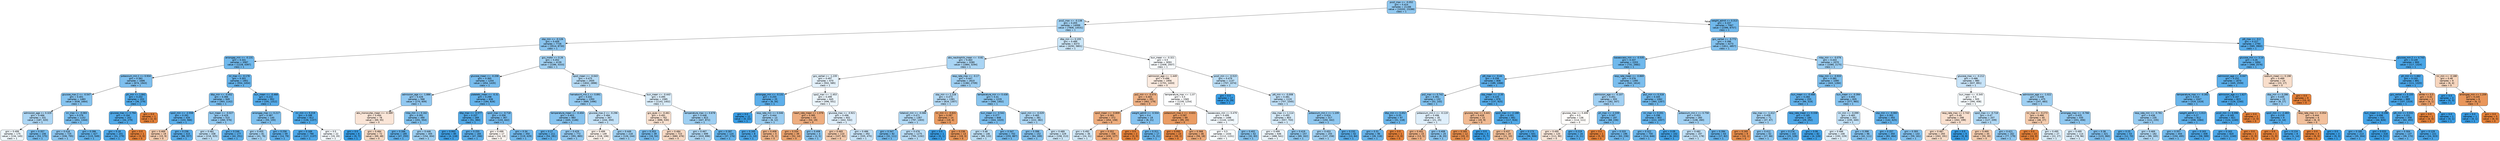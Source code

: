 digraph Tree {
node [shape=box, style="filled, rounded", color="black", fontname="helvetica"] ;
edge [fontname="helvetica"] ;
0 [label="pco2_max <= -0.052\ngini = 0.424\nsamples = 21166\nvalue = [10202, 23288]\nclass = 1", fillcolor="#90c8f0"] ;
1 [label="pco2_max <= -0.138\ngini = 0.455\nsamples = 14099\nvalue = [7806, 14531]\nclass = 1", fillcolor="#a3d2f3"] ;
0 -> 1 [labeldistance=2.5, labelangle=45, headlabel="True"] ;
2 [label="sbp_min <= -0.126\ngini = 0.409\nsamples = 7726\nvalue = [3514, 8730]\nclass = 1", fillcolor="#89c4ef"] ;
1 -> 2 ;
3 [label="aniongap_min <= -0.131\ngini = 0.341\nsamples = 3587\nvalue = [1228, 4397]\nclass = 1", fillcolor="#70b8ec"] ;
2 -> 3 ;
4 [label="potassium_min.1 <= 0.934\ngini = 0.382\nsamples = 1686\nvalue = [674, 1943]\nclass = 1", fillcolor="#7ebfee"] ;
3 -> 4 ;
5 [label="glucose_max.2 <= -0.547\ngini = 0.401\nsamples = 1483\nvalue = [638, 1664]\nclass = 1", fillcolor="#85c3ef"] ;
4 -> 5 ;
6 [label="admission_age <= 0.329\ngini = 0.466\nsamples = 331\nvalue = [187, 320]\nclass = 1", fillcolor="#add6f4"] ;
5 -> 6 ;
7 [label="gini = 0.499\nsamples = 175\nvalue = [134, 145]\nclass = 1", fillcolor="#f0f8fd"] ;
6 -> 7 ;
8 [label="gini = 0.357\nsamples = 156\nvalue = [53, 175]\nclass = 1", fillcolor="#75bbed"] ;
6 -> 8 ;
9 [label="inr_max <= -0.083\ngini = 0.376\nsamples = 1152\nvalue = [451, 1344]\nclass = 1", fillcolor="#7bbeee"] ;
5 -> 9 ;
10 [label="gini = 0.418\nsamples = 725\nvalue = [336, 795]\nclass = 1", fillcolor="#8dc6f0"] ;
9 -> 10 ;
11 [label="gini = 0.286\nsamples = 427\nvalue = [115, 549]\nclass = 1", fillcolor="#62b2ea"] ;
9 -> 11 ;
12 [label="ph_min <= 1.841\ngini = 0.202\nsamples = 203\nvalue = [36, 279]\nclass = 1", fillcolor="#53aae8"] ;
4 -> 12 ;
13 [label="glucose_max <= 2.794\ngini = 0.194\nsamples = 202\nvalue = [34, 279]\nclass = 1", fillcolor="#51a9e8"] ;
12 -> 13 ;
14 [label="gini = 0.18\nsamples = 201\nvalue = [31, 279]\nclass = 1", fillcolor="#4fa8e8"] ;
13 -> 14 ;
15 [label="gini = 0.0\nsamples = 1\nvalue = [3, 0]\nclass = 0", fillcolor="#e58139"] ;
13 -> 15 ;
16 [label="gini = 0.0\nsamples = 1\nvalue = [2, 0]\nclass = 0", fillcolor="#e58139"] ;
12 -> 16 ;
17 [label="inr_max <= -0.178\ngini = 0.301\nsamples = 1901\nvalue = [554, 2454]\nclass = 1", fillcolor="#66b3eb"] ;
3 -> 17 ;
18 [label="dbp_min <= -0.452\ngini = 0.366\nsamples = 949\nvalue = [363, 1142]\nclass = 1", fillcolor="#78bced"] ;
17 -> 18 ;
19 [label="spo2_min <= -2.558\ngini = 0.261\nsamples = 434\nvalue = [103, 566]\nclass = 1", fillcolor="#5dafea"] ;
18 -> 19 ;
20 [label="gini = 0.469\nsamples = 19\nvalue = [15, 9]\nclass = 0", fillcolor="#f5cdb0"] ;
19 -> 20 ;
21 [label="gini = 0.236\nsamples = 415\nvalue = [88, 557]\nclass = 1", fillcolor="#58ace9"] ;
19 -> 21 ;
22 [label="bun_mean <= -0.027\ngini = 0.429\nsamples = 515\nvalue = [260, 576]\nclass = 1", fillcolor="#92c9f1"] ;
18 -> 22 ;
23 [label="gini = 0.481\nsamples = 338\nvalue = [218, 325]\nclass = 1", fillcolor="#bedff6"] ;
22 -> 23 ;
24 [label="gini = 0.246\nsamples = 177\nvalue = [42, 251]\nclass = 1", fillcolor="#5aade9"] ;
22 -> 24 ;
25 [label="bun_mean <= -0.468\ngini = 0.222\nsamples = 952\nvalue = [191, 1312]\nclass = 1", fillcolor="#56abe9"] ;
17 -> 25 ;
26 [label="aniongap_max <= 0.217\ngini = 0.387\nsamples = 140\nvalue = [55, 155]\nclass = 1", fillcolor="#7fc0ee"] ;
25 -> 26 ;
27 [label="gini = 0.455\nsamples = 81\nvalue = [41, 76]\nclass = 1", fillcolor="#a4d2f3"] ;
26 -> 27 ;
28 [label="gini = 0.256\nsamples = 59\nvalue = [14, 79]\nclass = 1", fillcolor="#5caeea"] ;
26 -> 28 ;
29 [label="inr_min <= 5.219\ngini = 0.188\nsamples = 812\nvalue = [136, 1157]\nclass = 1", fillcolor="#50a9e8"] ;
25 -> 29 ;
30 [label="gini = 0.169\nsamples = 790\nvalue = [117, 1137]\nclass = 1", fillcolor="#4da7e8"] ;
29 -> 30 ;
31 [label="gini = 0.5\nsamples = 22\nvalue = [19, 20]\nclass = 1", fillcolor="#f5fafe"] ;
29 -> 31 ;
32 [label="gcs_motor <= 0.26\ngini = 0.452\nsamples = 4139\nvalue = [2286, 4333]\nclass = 1", fillcolor="#a1d1f3"] ;
2 -> 32 ;
33 [label="glucose_mean <= -0.206\ngini = 0.365\nsamples = 1204\nvalue = [454, 1435]\nclass = 1", fillcolor="#78bced"] ;
32 -> 33 ;
34 [label="admission_age <= -1.886\ngini = 0.426\nsamples = 568\nvalue = [270, 609]\nclass = 1", fillcolor="#91c8f1"] ;
33 -> 34 ;
35 [label="abs_monocytes_mean <= -0.389\ngini = 0.494\nsamples = 78\nvalue = [69, 55]\nclass = 0", fillcolor="#fae5d7"] ;
34 -> 35 ;
36 [label="gini = 0.0\nsamples = 6\nvalue = [0, 7]\nclass = 1", fillcolor="#399de5"] ;
35 -> 36 ;
37 [label="gini = 0.484\nsamples = 72\nvalue = [69, 48]\nclass = 0", fillcolor="#f7d9c3"] ;
35 -> 37 ;
38 [label="mbp_min <= 0.162\ngini = 0.391\nsamples = 490\nvalue = [201, 554]\nclass = 1", fillcolor="#81c1ee"] ;
34 -> 38 ;
39 [label="gini = 0.266\nsamples = 185\nvalue = [47, 250]\nclass = 1", fillcolor="#5eafea"] ;
38 -> 39 ;
40 [label="gini = 0.446\nsamples = 305\nvalue = [154, 304]\nclass = 1", fillcolor="#9dcff2"] ;
38 -> 40 ;
41 [label="platelets_mean <= -0.31\ngini = 0.298\nsamples = 636\nvalue = [184, 826]\nclass = 1", fillcolor="#65b3eb"] ;
33 -> 41 ;
42 [label="dbp_max <= -0.577\ngini = 0.207\nsamples = 269\nvalue = [51, 384]\nclass = 1", fillcolor="#53aae8"] ;
41 -> 42 ;
43 [label="gini = 0.063\nsamples = 85\nvalue = [4, 118]\nclass = 1", fillcolor="#40a0e6"] ;
42 -> 43 ;
44 [label="gini = 0.255\nsamples = 184\nvalue = [47, 266]\nclass = 1", fillcolor="#5caeea"] ;
42 -> 44 ;
45 [label="spo2_max <= -0.718\ngini = 0.356\nsamples = 367\nvalue = [133, 442]\nclass = 1", fillcolor="#75baed"] ;
41 -> 45 ;
46 [label="gini = 0.499\nsamples = 17\nvalue = [14, 13]\nclass = 0", fillcolor="#fdf6f1"] ;
45 -> 46 ;
47 [label="gini = 0.34\nsamples = 350\nvalue = [119, 429]\nclass = 1", fillcolor="#70b8ec"] ;
45 -> 47 ;
48 [label="spo2_mean <= -0.043\ngini = 0.475\nsamples = 2935\nvalue = [1832, 2898]\nclass = 1", fillcolor="#b6dbf5"] ;
32 -> 48 ;
49 [label="hematocrit_min.1 <= 0.891\ngini = 0.432\nsamples = 1350\nvalue = [689, 1496]\nclass = 1", fillcolor="#94caf1"] ;
48 -> 49 ;
50 [label="temperature_mean <= -0.404\ngini = 0.403\nsamples = 983\nvalue = [445, 1146]\nclass = 1", fillcolor="#86c3ef"] ;
49 -> 50 ;
51 [label="gini = 0.27\nsamples = 211\nvalue = [54, 281]\nclass = 1", fillcolor="#5fb0ea"] ;
50 -> 51 ;
52 [label="gini = 0.429\nsamples = 772\nvalue = [391, 865]\nclass = 1", fillcolor="#93c9f1"] ;
50 -> 52 ;
53 [label="glucose_max.2 <= -0.296\ngini = 0.484\nsamples = 367\nvalue = [244, 350]\nclass = 1", fillcolor="#c3e1f7"] ;
49 -> 53 ;
54 [label="gini = 0.499\nsamples = 149\nvalue = [118, 106]\nclass = 0", fillcolor="#fcf2eb"] ;
53 -> 54 ;
55 [label="gini = 0.449\nsamples = 218\nvalue = [126, 244]\nclass = 1", fillcolor="#9fd0f2"] ;
53 -> 55 ;
56 [label="bun_mean <= -0.443\ngini = 0.495\nsamples = 1585\nvalue = [1143, 1402]\nclass = 1", fillcolor="#daedfa"] ;
48 -> 56 ;
57 [label="gcs_eyes <= -0.461\ngini = 0.491\nsamples = 762\nvalue = [696, 530]\nclass = 0", fillcolor="#f9e1d0"] ;
56 -> 57 ;
58 [label="gini = 0.353\nsamples = 39\nvalue = [16, 54]\nclass = 1", fillcolor="#74baed"] ;
57 -> 58 ;
59 [label="gini = 0.484\nsamples = 723\nvalue = [680, 476]\nclass = 0", fillcolor="#f7d9c4"] ;
57 -> 59 ;
60 [label="temperature_max <= 0.678\ngini = 0.448\nsamples = 823\nvalue = [447, 872]\nclass = 1", fillcolor="#9ecff2"] ;
56 -> 60 ;
61 [label="gini = 0.467\nsamples = 699\nvalue = [410, 696]\nclass = 1", fillcolor="#aed7f4"] ;
60 -> 61 ;
62 [label="gini = 0.287\nsamples = 124\nvalue = [37, 176]\nclass = 1", fillcolor="#63b2ea"] ;
60 -> 62 ;
63 [label="dbp_min <= 0.155\ngini = 0.489\nsamples = 6373\nvalue = [4292, 5801]\nclass = 1", fillcolor="#cbe6f8"] ;
1 -> 63 ;
64 [label="abs_neutrophils_mean <= -0.82\ngini = 0.463\nsamples = 3280\nvalue = [1884, 3294]\nclass = 1", fillcolor="#aad5f4"] ;
63 -> 64 ;
65 [label="gcs_verbal <= -1.235\ngini = 0.497\nsamples = 670\nvalue = [502, 585]\nclass = 1", fillcolor="#e3f1fb"] ;
64 -> 65 ;
66 [label="aniongap_min <= -0.131\ngini = 0.255\nsamples = 25\nvalue = [6, 34]\nclass = 1", fillcolor="#5caeea"] ;
65 -> 66 ;
67 [label="gini = 0.0\nsamples = 12\nvalue = [0, 22]\nclass = 1", fillcolor="#399de5"] ;
66 -> 67 ;
68 [label="resp_rate_min <= 0.046\ngini = 0.444\nsamples = 13\nvalue = [6, 12]\nclass = 1", fillcolor="#9ccef2"] ;
66 -> 68 ;
69 [label="gini = 0.165\nsamples = 8\nvalue = [1, 10]\nclass = 1", fillcolor="#4da7e8"] ;
68 -> 69 ;
70 [label="gini = 0.408\nsamples = 5\nvalue = [5, 2]\nclass = 0", fillcolor="#efb388"] ;
68 -> 70 ;
71 [label="spo2_max <= -1.453\ngini = 0.499\nsamples = 645\nvalue = [496, 551]\nclass = 1", fillcolor="#ebf5fc"] ;
65 -> 71 ;
72 [label="heart_rate_mean <= 1.076\ngini = 0.385\nsamples = 43\nvalue = [54, 19]\nclass = 0", fillcolor="#eead7f"] ;
71 -> 72 ;
73 [label="gini = 0.334\nsamples = 39\nvalue = [52, 14]\nclass = 0", fillcolor="#eca36e"] ;
72 -> 73 ;
74 [label="gini = 0.408\nsamples = 4\nvalue = [2, 5]\nclass = 1", fillcolor="#88c4ef"] ;
72 -> 74 ;
75 [label="glucose_max <= -0.921\ngini = 0.496\nsamples = 602\nvalue = [442, 532]\nclass = 1", fillcolor="#deeefb"] ;
71 -> 75 ;
76 [label="gini = 0.465\nsamples = 110\nvalue = [107, 62]\nclass = 0", fillcolor="#f4caac"] ;
75 -> 76 ;
77 [label="gini = 0.486\nsamples = 492\nvalue = [335, 470]\nclass = 1", fillcolor="#c6e3f8"] ;
75 -> 77 ;
78 [label="resp_rate_max <= -0.17\ngini = 0.447\nsamples = 2610\nvalue = [1382, 2709]\nclass = 1", fillcolor="#9ecff2"] ;
64 -> 78 ;
79 [label="sbp_min <= 2.228\ngini = 0.473\nsamples = 1381\nvalue = [816, 1307]\nclass = 1", fillcolor="#b5daf5"] ;
78 -> 79 ;
80 [label="totalco2_min <= -0.086\ngini = 0.471\nsamples = 1367\nvalue = [797, 1303]\nclass = 1", fillcolor="#b2d9f5"] ;
79 -> 80 ;
81 [label="gini = 0.347\nsamples = 92\nvalue = [32, 111]\nclass = 1", fillcolor="#72b9ec"] ;
80 -> 81 ;
82 [label="gini = 0.476\nsamples = 1275\nvalue = [765, 1192]\nclass = 1", fillcolor="#b8dcf6"] ;
80 -> 82 ;
83 [label="inr_min <= -0.631\ngini = 0.287\nsamples = 14\nvalue = [19, 4]\nclass = 0", fillcolor="#ea9c63"] ;
79 -> 83 ;
84 [label="gini = 0.0\nsamples = 1\nvalue = [0, 1]\nclass = 1", fillcolor="#399de5"] ;
83 -> 84 ;
85 [label="gini = 0.236\nsamples = 13\nvalue = [19, 3]\nclass = 0", fillcolor="#e99558"] ;
83 -> 85 ;
86 [label="temperature_min <= 0.438\ngini = 0.41\nsamples = 1229\nvalue = [566, 1402]\nclass = 1", fillcolor="#89c5ef"] ;
78 -> 86 ;
87 [label="bun_mean <= -0.541\ngini = 0.377\nsamples = 848\nvalue = [344, 1020]\nclass = 1", fillcolor="#7cbeee"] ;
86 -> 87 ;
88 [label="gini = 0.48\nsamples = 146\nvalue = [89, 133]\nclass = 1", fillcolor="#bddff6"] ;
87 -> 88 ;
89 [label="gini = 0.347\nsamples = 702\nvalue = [255, 887]\nclass = 1", fillcolor="#72b9ec"] ;
87 -> 89 ;
90 [label="spo2_min <= -0.029\ngini = 0.465\nsamples = 381\nvalue = [222, 382]\nclass = 1", fillcolor="#acd6f4"] ;
86 -> 90 ;
91 [label="gini = 0.398\nsamples = 152\nvalue = [64, 169]\nclass = 1", fillcolor="#84c2ef"] ;
90 -> 91 ;
92 [label="gini = 0.489\nsamples = 229\nvalue = [158, 213]\nclass = 1", fillcolor="#cce6f8"] ;
90 -> 92 ;
93 [label="bun_mean <= -0.321\ngini = 0.5\nsamples = 3093\nvalue = [2408, 2507]\nclass = 1", fillcolor="#f7fbfe"] ;
63 -> 93 ;
94 [label="admission_age <= -1.449\ngini = 0.496\nsamples = 1956\nvalue = [1701, 1433]\nclass = 0", fillcolor="#fbebe0"] ;
93 -> 94 ;
95 [label="po2_min <= -0.074\ngini = 0.403\nsamples = 391\nvalue = [462, 179]\nclass = 0", fillcolor="#efb286"] ;
94 -> 95 ;
96 [label="spo2_mean <= -0.809\ngini = 0.383\nsamples = 372\nvalue = [454, 158]\nclass = 0", fillcolor="#eead7e"] ;
95 -> 96 ;
97 [label="gini = 0.492\nsamples = 36\nvalue = [24, 31]\nclass = 1", fillcolor="#d2e9f9"] ;
96 -> 97 ;
98 [label="gini = 0.352\nsamples = 336\nvalue = [430, 127]\nclass = 0", fillcolor="#eda673"] ;
96 -> 98 ;
99 [label="weight_admit <= -0.504\ngini = 0.4\nsamples = 19\nvalue = [8, 21]\nclass = 1", fillcolor="#84c2ef"] ;
95 -> 99 ;
100 [label="gini = 0.0\nsamples = 2\nvalue = [3, 0]\nclass = 0", fillcolor="#e58139"] ;
99 -> 100 ;
101 [label="gini = 0.311\nsamples = 17\nvalue = [5, 21]\nclass = 1", fillcolor="#68b4eb"] ;
99 -> 101 ;
102 [label="temperature_max <= -1.07\ngini = 0.5\nsamples = 1565\nvalue = [1239, 1254]\nclass = 1", fillcolor="#fdfeff"] ;
94 -> 102 ;
103 [label="potassium_max.1 <= -0.631\ngini = 0.287\nsamples = 69\nvalue = [95, 20]\nclass = 0", fillcolor="#ea9c63"] ;
102 -> 103 ;
104 [label="gini = 0.093\nsamples = 23\nvalue = [39, 2]\nclass = 0", fillcolor="#e68743"] ;
103 -> 104 ;
105 [label="gini = 0.368\nsamples = 46\nvalue = [56, 18]\nclass = 0", fillcolor="#edaa79"] ;
103 -> 105 ;
106 [label="baseexcess_min <= 0.479\ngini = 0.499\nsamples = 1496\nvalue = [1144, 1234]\nclass = 1", fillcolor="#f1f8fd"] ;
102 -> 106 ;
107 [label="gini = 0.5\nsamples = 1434\nvalue = [1112, 1151]\nclass = 1", fillcolor="#f8fcfe"] ;
106 -> 107 ;
108 [label="gini = 0.402\nsamples = 62\nvalue = [32, 83]\nclass = 1", fillcolor="#85c3ef"] ;
106 -> 108 ;
109 [label="pco2_min <= -0.515\ngini = 0.479\nsamples = 1137\nvalue = [707, 1074]\nclass = 1", fillcolor="#bbdef6"] ;
93 -> 109 ;
110 [label="gini = 0.0\nsamples = 17\nvalue = [0, 29]\nclass = 1", fillcolor="#399de5"] ;
109 -> 110 ;
111 [label="ptt_min <= -0.008\ngini = 0.481\nsamples = 1120\nvalue = [707, 1045]\nclass = 1", fillcolor="#bfdff7"] ;
109 -> 111 ;
112 [label="sbp_max <= 1.114\ngini = 0.493\nsamples = 803\nvalue = [557, 703]\nclass = 1", fillcolor="#d6ebfa"] ;
111 -> 112 ;
113 [label="gini = 0.499\nsamples = 646\nvalue = [488, 541]\nclass = 1", fillcolor="#ecf5fc"] ;
112 -> 113 ;
114 [label="gini = 0.419\nsamples = 157\nvalue = [69, 162]\nclass = 1", fillcolor="#8dc7f0"] ;
112 -> 114 ;
115 [label="potassium_min.1 <= 1.109\ngini = 0.424\nsamples = 317\nvalue = [150, 342]\nclass = 1", fillcolor="#90c8f0"] ;
111 -> 115 ;
116 [label="gini = 0.453\nsamples = 255\nvalue = [137, 258]\nclass = 1", fillcolor="#a2d1f3"] ;
115 -> 116 ;
117 [label="gini = 0.232\nsamples = 62\nvalue = [13, 84]\nclass = 1", fillcolor="#58ace9"] ;
115 -> 117 ;
118 [label="weight_admit <= 0.313\ngini = 0.337\nsamples = 7067\nvalue = [2396, 8757]\nclass = 1", fillcolor="#6fb8ec"] ;
0 -> 118 [labeldistance=2.5, labelangle=-45, headlabel="False"] ;
119 [label="gcs_verbal <= -0.772\ngini = 0.396\nsamples = 4273\nvalue = [1811, 4857]\nclass = 1", fillcolor="#83c2ef"] ;
118 -> 119 ;
120 [label="baseexcess_min <= -0.535\ngini = 0.337\nsamples = 2203\nvalue = [731, 2682]\nclass = 1", fillcolor="#6fb8ec"] ;
119 -> 120 ;
121 [label="ptt_max <= -0.44\ngini = 0.256\nsamples = 808\nvalue = [189, 1068]\nclass = 1", fillcolor="#5caeea"] ;
120 -> 121 ;
122 [label="po2_max <= 0.742\ngini = 0.391\nsamples = 132\nvalue = [52, 143]\nclass = 1", fillcolor="#81c1ee"] ;
121 -> 122 ;
123 [label="dbp_min <= 3.452\ngini = 0.33\nsamples = 97\nvalue = [31, 118]\nclass = 1", fillcolor="#6db7ec"] ;
122 -> 123 ;
124 [label="gini = 0.31\nsamples = 96\nvalue = [28, 118]\nclass = 1", fillcolor="#68b4eb"] ;
123 -> 124 ;
125 [label="gini = 0.0\nsamples = 1\nvalue = [3, 0]\nclass = 0", fillcolor="#e58139"] ;
123 -> 125 ;
126 [label="potassium_min.1 <= -0.119\ngini = 0.496\nsamples = 35\nvalue = [21, 25]\nclass = 1", fillcolor="#dfeffb"] ;
122 -> 126 ;
127 [label="gini = 0.401\nsamples = 15\nvalue = [13, 5]\nclass = 0", fillcolor="#efb185"] ;
126 -> 127 ;
128 [label="gini = 0.408\nsamples = 20\nvalue = [8, 20]\nclass = 1", fillcolor="#88c4ef"] ;
126 -> 128 ;
129 [label="sbp_mean <= -2.35\ngini = 0.225\nsamples = 676\nvalue = [137, 925]\nclass = 1", fillcolor="#56ace9"] ;
121 -> 129 ;
130 [label="glucose_max <= 3.441\ngini = 0.428\nsamples = 15\nvalue = [20, 9]\nclass = 0", fillcolor="#f1ba92"] ;
129 -> 130 ;
131 [label="gini = 0.165\nsamples = 12\nvalue = [20, 2]\nclass = 0", fillcolor="#e88e4d"] ;
130 -> 131 ;
132 [label="gini = 0.0\nsamples = 3\nvalue = [0, 7]\nclass = 1", fillcolor="#399de5"] ;
130 -> 132 ;
133 [label="spo2_max <= -2.188\ngini = 0.201\nsamples = 661\nvalue = [117, 916]\nclass = 1", fillcolor="#52aae8"] ;
129 -> 133 ;
134 [label="gini = 0.437\nsamples = 20\nvalue = [21, 10]\nclass = 0", fillcolor="#f1bd97"] ;
133 -> 134 ;
135 [label="gini = 0.173\nsamples = 641\nvalue = [96, 906]\nclass = 1", fillcolor="#4ea7e8"] ;
133 -> 135 ;
136 [label="resp_rate_mean <= -0.869\ngini = 0.376\nsamples = 1395\nvalue = [542, 1614]\nclass = 1", fillcolor="#7bbeee"] ;
120 -> 136 ;
137 [label="admission_age <= -0.107\ngini = 0.451\nsamples = 333\nvalue = [182, 347]\nclass = 1", fillcolor="#a1d0f3"] ;
136 -> 137 ;
138 [label="glucose_max <= 0.408\ngini = 0.5\nsamples = 136\nvalue = [114, 111]\nclass = 0", fillcolor="#fefcfa"] ;
137 -> 138 ;
139 [label="gini = 0.495\nsamples = 120\nvalue = [111, 90]\nclass = 0", fillcolor="#fae7da"] ;
138 -> 139 ;
140 [label="gini = 0.219\nsamples = 16\nvalue = [3, 21]\nclass = 1", fillcolor="#55abe9"] ;
138 -> 140 ;
141 [label="ph_max <= -2.339\ngini = 0.347\nsamples = 197\nvalue = [68, 236]\nclass = 1", fillcolor="#72b9ec"] ;
137 -> 141 ;
142 [label="gini = 0.0\nsamples = 1\nvalue = [5, 0]\nclass = 0", fillcolor="#e58139"] ;
141 -> 142 ;
143 [label="gini = 0.333\nsamples = 196\nvalue = [63, 236]\nclass = 1", fillcolor="#6eb7ec"] ;
141 -> 143 ;
144 [label="po2_min <= 0.318\ngini = 0.345\nsamples = 1062\nvalue = [360, 1267]\nclass = 1", fillcolor="#71b9ec"] ;
136 -> 144 ;
145 [label="inr_max <= 0.201\ngini = 0.296\nsamples = 802\nvalue = [222, 1007]\nclass = 1", fillcolor="#65b3eb"] ;
144 -> 145 ;
146 [label="gini = 0.322\nsamples = 700\nvalue = [214, 846]\nclass = 1", fillcolor="#6bb6ec"] ;
145 -> 146 ;
147 [label="gini = 0.09\nsamples = 102\nvalue = [8, 161]\nclass = 1", fillcolor="#43a2e6"] ;
145 -> 147 ;
148 [label="potassium_min.1 <= 0.758\ngini = 0.453\nsamples = 260\nvalue = [138, 260]\nclass = 1", fillcolor="#a2d1f3"] ;
144 -> 148 ;
149 [label="gini = 0.482\nsamples = 197\nvalue = [121, 178]\nclass = 1", fillcolor="#c0e0f7"] ;
148 -> 149 ;
150 [label="gini = 0.284\nsamples = 63\nvalue = [17, 82]\nclass = 1", fillcolor="#62b1ea"] ;
148 -> 150 ;
151 [label="mbp_min <= -0.076\ngini = 0.443\nsamples = 2070\nvalue = [1080, 2175]\nclass = 1", fillcolor="#9bcef2"] ;
119 -> 151 ;
152 [label="mbp_min <= -0.933\ngini = 0.381\nsamples = 1090\nvalue = [443, 1284]\nclass = 1", fillcolor="#7dbfee"] ;
151 -> 152 ;
153 [label="bun_mean <= -0.468\ngini = 0.284\nsamples = 255\nvalue = [66, 319]\nclass = 1", fillcolor="#62b1ea"] ;
152 -> 153 ;
154 [label="sbp_max <= -1.412\ngini = 0.458\nsamples = 71\nvalue = [37, 67]\nclass = 1", fillcolor="#a6d3f3"] ;
153 -> 154 ;
155 [label="gini = 0.165\nsamples = 9\nvalue = [10, 1]\nclass = 0", fillcolor="#e88e4d"] ;
154 -> 155 ;
156 [label="gini = 0.412\nsamples = 62\nvalue = [27, 66]\nclass = 1", fillcolor="#8ac5f0"] ;
154 -> 156 ;
157 [label="resp_rate_mean <= 0.338\ngini = 0.185\nsamples = 184\nvalue = [29, 252]\nclass = 1", fillcolor="#50a8e8"] ;
153 -> 157 ;
158 [label="gini = 0.276\nsamples = 102\nvalue = [25, 126]\nclass = 1", fillcolor="#60b0ea"] ;
157 -> 158 ;
159 [label="gini = 0.06\nsamples = 82\nvalue = [4, 126]\nclass = 1", fillcolor="#3fa0e6"] ;
157 -> 159 ;
160 [label="bun_mean <= -0.394\ngini = 0.404\nsamples = 835\nvalue = [377, 965]\nclass = 1", fillcolor="#86c3ef"] ;
152 -> 160 ;
161 [label="inr_min <= -0.099\ngini = 0.483\nsamples = 342\nvalue = [235, 340]\nclass = 1", fillcolor="#c2e1f7"] ;
160 -> 161 ;
162 [label="gini = 0.496\nsamples = 246\nvalue = [193, 229]\nclass = 1", fillcolor="#e0f0fb"] ;
161 -> 162 ;
163 [label="gini = 0.398\nsamples = 96\nvalue = [42, 111]\nclass = 1", fillcolor="#84c2ef"] ;
161 -> 163 ;
164 [label="sbp_min <= -0.083\ngini = 0.302\nsamples = 493\nvalue = [142, 625]\nclass = 1", fillcolor="#66b3eb"] ;
160 -> 164 ;
165 [label="gini = 0.257\nsamples = 350\nvalue = [83, 464]\nclass = 1", fillcolor="#5cafea"] ;
164 -> 165 ;
166 [label="gini = 0.393\nsamples = 143\nvalue = [59, 161]\nclass = 1", fillcolor="#82c1ef"] ;
164 -> 166 ;
167 [label="glucose_max <= -0.212\ngini = 0.486\nsamples = 980\nvalue = [637, 891]\nclass = 1", fillcolor="#c7e3f8"] ;
151 -> 167 ;
168 [label="bun_mean <= -0.345\ngini = 0.5\nsamples = 505\nvalue = [390, 408]\nclass = 1", fillcolor="#f6fbfe"] ;
167 -> 168 ;
169 [label="resp_rate_max <= 2.743\ngini = 0.49\nsamples = 298\nvalue = [263, 199]\nclass = 0", fillcolor="#f9e0cf"] ;
168 -> 169 ;
170 [label="gini = 0.487\nsamples = 293\nvalue = [263, 191]\nclass = 0", fillcolor="#f8ddc9"] ;
169 -> 170 ;
171 [label="gini = 0.0\nsamples = 5\nvalue = [0, 8]\nclass = 1", fillcolor="#399de5"] ;
169 -> 171 ;
172 [label="spo2_max <= -0.718\ngini = 0.47\nsamples = 207\nvalue = [127, 209]\nclass = 1", fillcolor="#b1d9f5"] ;
168 -> 172 ;
173 [label="gini = 0.469\nsamples = 45\nvalue = [50, 30]\nclass = 0", fillcolor="#f5cdb0"] ;
172 -> 173 ;
174 [label="gini = 0.421\nsamples = 162\nvalue = [77, 179]\nclass = 1", fillcolor="#8ec7f0"] ;
172 -> 174 ;
175 [label="admission_age <= -1.022\ngini = 0.448\nsamples = 475\nvalue = [247, 483]\nclass = 1", fillcolor="#9ecff2"] ;
167 -> 175 ;
176 [label="inr_max <= -0.273\ngini = 0.466\nsamples = 40\nvalue = [46, 27]\nclass = 0", fillcolor="#f4cbad"] ;
175 -> 176 ;
177 [label="gini = 0.0\nsamples = 13\nvalue = [24, 0]\nclass = 0", fillcolor="#e58139"] ;
176 -> 177 ;
178 [label="gini = 0.495\nsamples = 27\nvalue = [22, 27]\nclass = 1", fillcolor="#daedfa"] ;
176 -> 178 ;
179 [label="aniongap_max <= -0.766\ngini = 0.425\nsamples = 435\nvalue = [201, 456]\nclass = 1", fillcolor="#90c8f0"] ;
175 -> 179 ;
180 [label="gini = 0.495\nsamples = 114\nvalue = [78, 96]\nclass = 1", fillcolor="#daedfa"] ;
179 -> 180 ;
181 [label="gini = 0.38\nsamples = 321\nvalue = [123, 360]\nclass = 1", fillcolor="#7dbeee"] ;
179 -> 181 ;
182 [label="ptt_max <= -0.2\ngini = 0.227\nsamples = 2794\nvalue = [585, 3900]\nclass = 1", fillcolor="#57ace9"] ;
118 -> 182 ;
183 [label="glucose_min <= 3.14\ngini = 0.26\nsamples = 1894\nvalue = [468, 2576]\nclass = 1", fillcolor="#5dafea"] ;
182 -> 183 ;
184 [label="admission_age <= -0.047\ngini = 0.252\nsamples = 1870\nvalue = [445, 2559]\nclass = 1", fillcolor="#5baeea"] ;
183 -> 184 ;
185 [label="temperature_max <= -0.392\ngini = 0.314\nsamples = 1047\nvalue = [319, 1319]\nclass = 1", fillcolor="#69b5eb"] ;
184 -> 185 ;
186 [label="resp_rate_min <= -0.781\ngini = 0.436\nsamples = 235\nvalue = [111, 235]\nclass = 1", fillcolor="#97cbf1"] ;
185 -> 186 ;
187 [label="gini = 0.25\nsamples = 53\nvalue = [12, 70]\nclass = 1", fillcolor="#5baee9"] ;
186 -> 187 ;
188 [label="gini = 0.469\nsamples = 182\nvalue = [99, 165]\nclass = 1", fillcolor="#b0d8f5"] ;
186 -> 188 ;
189 [label="weight_admit <= 1.013\ngini = 0.27\nsamples = 812\nvalue = [208, 1084]\nclass = 1", fillcolor="#5fb0ea"] ;
185 -> 189 ;
190 [label="gini = 0.357\nsamples = 404\nvalue = [150, 495]\nclass = 1", fillcolor="#75bbed"] ;
189 -> 190 ;
191 [label="gini = 0.163\nsamples = 408\nvalue = [58, 589]\nclass = 1", fillcolor="#4ca7e8"] ;
189 -> 191 ;
192 [label="admission_age <= 1.627\ngini = 0.167\nsamples = 823\nvalue = [126, 1240]\nclass = 1", fillcolor="#4da7e8"] ;
184 -> 192 ;
193 [label="pco2_min <= 6.096\ngini = 0.165\nsamples = 821\nvalue = [124, 1240]\nclass = 1", fillcolor="#4da7e8"] ;
192 -> 193 ;
194 [label="gini = 0.163\nsamples = 820\nvalue = [122, 1240]\nclass = 1", fillcolor="#4ca7e8"] ;
193 -> 194 ;
195 [label="gini = 0.0\nsamples = 1\nvalue = [2, 0]\nclass = 0", fillcolor="#e58139"] ;
193 -> 195 ;
196 [label="gini = 0.0\nsamples = 2\nvalue = [2, 0]\nclass = 0", fillcolor="#e58139"] ;
192 -> 196 ;
197 [label="sodium_mean <= 0.198\ngini = 0.489\nsamples = 24\nvalue = [23, 17]\nclass = 0", fillcolor="#f8decb"] ;
183 -> 197 ;
198 [label="dbp_min <= 0.286\ngini = 0.435\nsamples = 15\nvalue = [8, 17]\nclass = 1", fillcolor="#96cbf1"] ;
197 -> 198 ;
199 [label="spo2_min <= -2.483\ngini = 0.219\nsamples = 9\nvalue = [2, 14]\nclass = 1", fillcolor="#55abe9"] ;
198 -> 199 ;
200 [label="gini = 0.0\nsamples = 1\nvalue = [1, 0]\nclass = 0", fillcolor="#e58139"] ;
199 -> 200 ;
201 [label="gini = 0.124\nsamples = 8\nvalue = [1, 14]\nclass = 1", fillcolor="#47a4e7"] ;
199 -> 201 ;
202 [label="resp_rate_max <= -0.054\ngini = 0.444\nsamples = 6\nvalue = [6, 3]\nclass = 0", fillcolor="#f2c09c"] ;
198 -> 202 ;
203 [label="gini = 0.0\nsamples = 3\nvalue = [6, 0]\nclass = 0", fillcolor="#e58139"] ;
202 -> 203 ;
204 [label="gini = 0.0\nsamples = 3\nvalue = [0, 3]\nclass = 1", fillcolor="#399de5"] ;
202 -> 204 ;
205 [label="gini = 0.0\nsamples = 9\nvalue = [15, 0]\nclass = 0", fillcolor="#e58139"] ;
197 -> 205 ;
206 [label="glucose_min.2 <= 4.743\ngini = 0.149\nsamples = 900\nvalue = [117, 1324]\nclass = 1", fillcolor="#4aa6e7"] ;
182 -> 206 ;
207 [label="ph_min <= 1.462\ngini = 0.143\nsamples = 891\nvalue = [111, 1320]\nclass = 1", fillcolor="#4aa5e7"] ;
206 -> 207 ;
208 [label="gcs_verbal <= 0.155\ngini = 0.139\nsamples = 889\nvalue = [107, 1319]\nclass = 1", fillcolor="#49a5e7"] ;
207 -> 208 ;
209 [label="bun_mean <= -0.296\ngini = 0.096\nsamples = 531\nvalue = [44, 826]\nclass = 1", fillcolor="#44a2e6"] ;
208 -> 209 ;
210 [label="gini = 0.185\nsamples = 213\nvalue = [35, 304]\nclass = 1", fillcolor="#50a8e8"] ;
209 -> 210 ;
211 [label="gini = 0.033\nsamples = 318\nvalue = [9, 522]\nclass = 1", fillcolor="#3c9fe5"] ;
209 -> 211 ;
212 [label="ptt_min <= 0.032\ngini = 0.201\nsamples = 358\nvalue = [63, 493]\nclass = 1", fillcolor="#52aae8"] ;
208 -> 212 ;
213 [label="gini = 0.304\nsamples = 137\nvalue = [39, 170]\nclass = 1", fillcolor="#66b3eb"] ;
212 -> 213 ;
214 [label="gini = 0.129\nsamples = 221\nvalue = [24, 323]\nclass = 1", fillcolor="#48a4e7"] ;
212 -> 214 ;
215 [label="white <= 0.5\ngini = 0.32\nsamples = 2\nvalue = [4, 1]\nclass = 0", fillcolor="#eca06a"] ;
207 -> 215 ;
216 [label="gini = 0.0\nsamples = 1\nvalue = [4, 0]\nclass = 0", fillcolor="#e58139"] ;
215 -> 216 ;
217 [label="gini = 0.0\nsamples = 1\nvalue = [0, 1]\nclass = 1", fillcolor="#399de5"] ;
215 -> 217 ;
218 [label="inr_min <= -0.188\ngini = 0.48\nsamples = 9\nvalue = [6, 4]\nclass = 0", fillcolor="#f6d5bd"] ;
206 -> 218 ;
219 [label="gini = 0.0\nsamples = 3\nvalue = [0, 3]\nclass = 1", fillcolor="#399de5"] ;
218 -> 219 ;
220 [label="aniongap_min <= 1.259\ngini = 0.245\nsamples = 6\nvalue = [6, 1]\nclass = 0", fillcolor="#e9965a"] ;
218 -> 220 ;
221 [label="gini = 0.0\nsamples = 1\nvalue = [0, 1]\nclass = 1", fillcolor="#399de5"] ;
220 -> 221 ;
222 [label="gini = 0.0\nsamples = 5\nvalue = [6, 0]\nclass = 0", fillcolor="#e58139"] ;
220 -> 222 ;
}